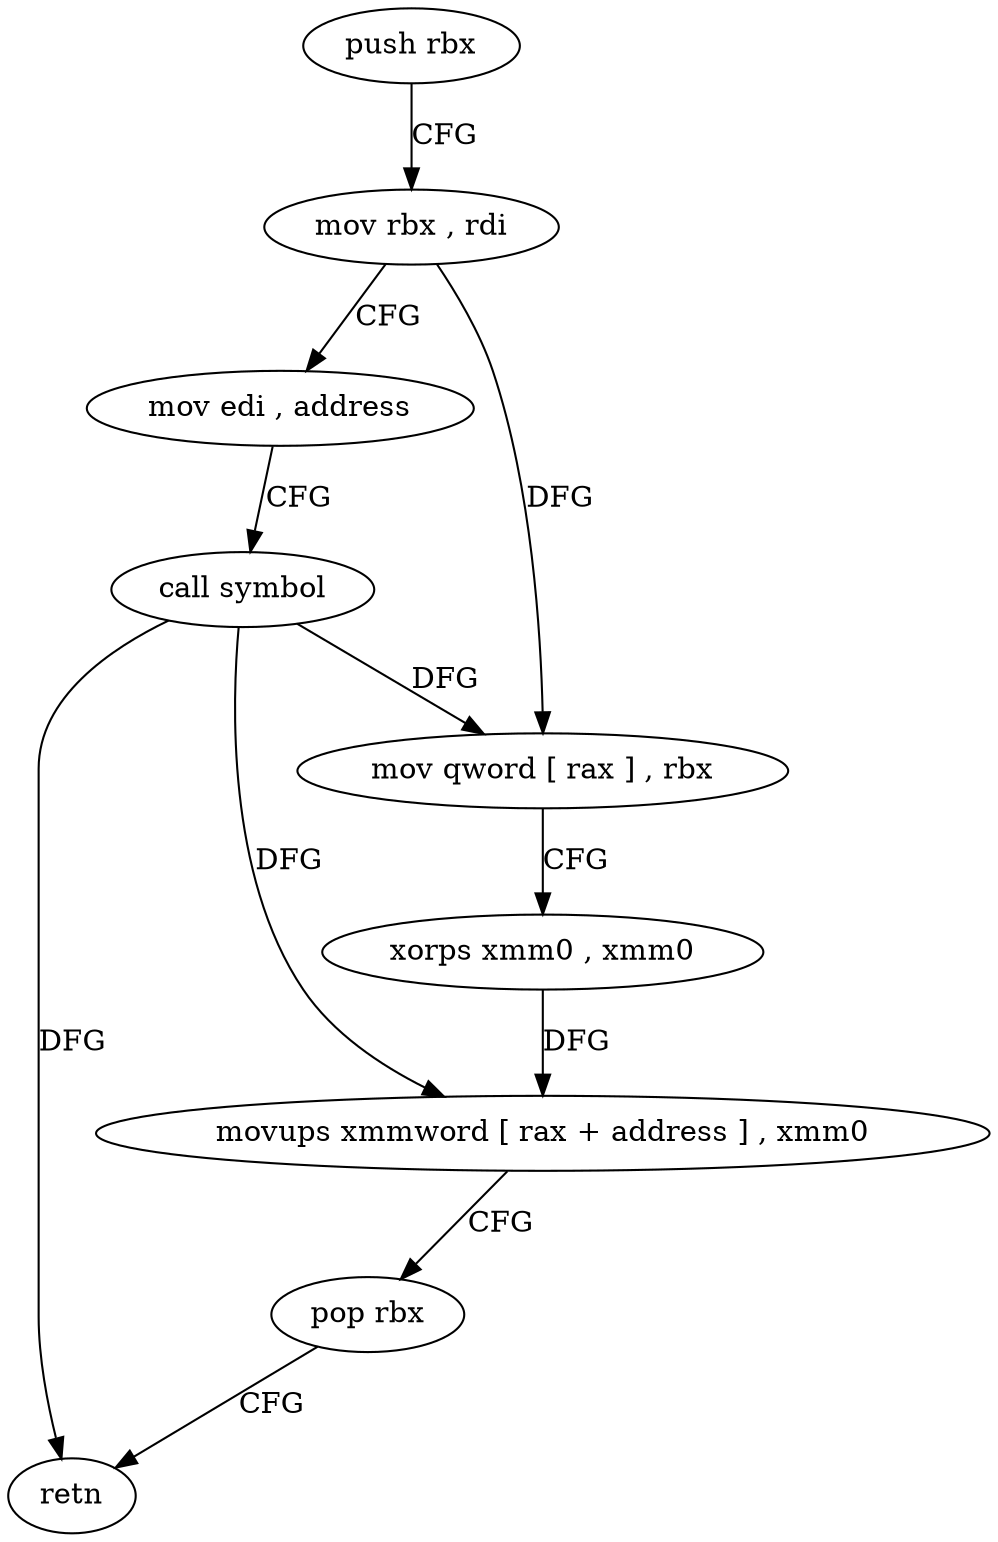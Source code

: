 digraph "func" {
"4223424" [label = "push rbx" ]
"4223425" [label = "mov rbx , rdi" ]
"4223428" [label = "mov edi , address" ]
"4223433" [label = "call symbol" ]
"4223438" [label = "mov qword [ rax ] , rbx" ]
"4223441" [label = "xorps xmm0 , xmm0" ]
"4223444" [label = "movups xmmword [ rax + address ] , xmm0" ]
"4223448" [label = "pop rbx" ]
"4223449" [label = "retn" ]
"4223424" -> "4223425" [ label = "CFG" ]
"4223425" -> "4223428" [ label = "CFG" ]
"4223425" -> "4223438" [ label = "DFG" ]
"4223428" -> "4223433" [ label = "CFG" ]
"4223433" -> "4223438" [ label = "DFG" ]
"4223433" -> "4223444" [ label = "DFG" ]
"4223433" -> "4223449" [ label = "DFG" ]
"4223438" -> "4223441" [ label = "CFG" ]
"4223441" -> "4223444" [ label = "DFG" ]
"4223444" -> "4223448" [ label = "CFG" ]
"4223448" -> "4223449" [ label = "CFG" ]
}
